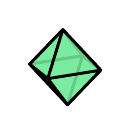 % polymake for julian
% Sun Jul  8 17:40:13 2018
% unnamed

\begin{tikzpicture}[x  = {(0.9cm,-0.076cm)},
                    y  = {(-0.06cm,0.95cm)},
                    z  = {(-0.44cm,-0.29cm)},
                    scale = 0.5,
                    color = {lightgray}]


  % DEF POINTS
  \coordinate (v0_unnamed__1) at (1, 0, 0);
  \coordinate (v1_unnamed__1) at (0, 1, 0);
  \coordinate (v2_unnamed__1) at (0, 0, 1);
  \coordinate (v3_unnamed__1) at (0, 0, -1);
  \coordinate (v4_unnamed__1) at (0, -1, 0);
  \coordinate (v5_unnamed__1) at (-1, 0, 0);


  % EDGES STYLE
  \definecolor{edgecolor_unnamed__1}{rgb}{ 0,0,0 }
  \tikzstyle{facestyle_unnamed__1} = [fill=none, fill opacity=0.85, preaction={draw=white, line cap=round, line width=1.5 pt}, draw=edgecolor_unnamed__1, line width=1 pt, line cap=round, line join=round]


  % FACES and EDGES and POINTS in the right order
  \draw[facestyle_unnamed__1] (v0_unnamed__1) -- (v3_unnamed__1) -- (v1_unnamed__1) -- (v0_unnamed__1) -- cycle;
  \draw[facestyle_unnamed__1] (v0_unnamed__1) -- (v4_unnamed__1) -- (v3_unnamed__1) -- (v0_unnamed__1) -- cycle;
  \draw[facestyle_unnamed__1] (v5_unnamed__1) -- (v1_unnamed__1) -- (v3_unnamed__1) -- (v5_unnamed__1) -- cycle;
  \draw[facestyle_unnamed__1] (v3_unnamed__1) -- (v4_unnamed__1) -- (v5_unnamed__1) -- (v3_unnamed__1) -- cycle;


  %POINTS


  %FACETS
  \draw[facestyle_unnamed__1] (v5_unnamed__1) -- (v4_unnamed__1) -- (v2_unnamed__1) -- (v5_unnamed__1) -- cycle;
  \draw[facestyle_unnamed__1] (v5_unnamed__1) -- (v2_unnamed__1) -- (v1_unnamed__1) -- (v5_unnamed__1) -- cycle;


  %POINTS


  %FACETS
  \draw[facestyle_unnamed__1] (v2_unnamed__1) -- (v4_unnamed__1) -- (v0_unnamed__1) -- (v2_unnamed__1) -- cycle;


  %POINTS


  %FACETS
  \draw[facestyle_unnamed__1] (v2_unnamed__1) -- (v0_unnamed__1) -- (v1_unnamed__1) -- (v2_unnamed__1) -- cycle;


  %POINTS


  %FACETS

  % DEF POINTS
  \coordinate (v0_unnamed__2) at (1, 0, 0);
  \coordinate (v1_unnamed__2) at (0, 1, 0);
  \coordinate (v2_unnamed__2) at (0, 0, 1);
  \coordinate (v3_unnamed__2) at (0, 0, -1);
  \coordinate (v4_unnamed__2) at (0, -1, 0);
  \coordinate (v5_unnamed__2) at (-1, 0, 0);


  % EDGES STYLE
  \definecolor{edgecolor_unnamed__2}{rgb}{ 0,0,0 }

  % FACES STYLE
  \definecolor{facetcolor_unnamed__2}{rgb}{ 0.467,0.925,0.62 }

  \tikzstyle{facestyle_unnamed__2} = [fill=facetcolor_unnamed__2, fill opacity=0.85, draw=edgecolor_unnamed__2, line width=1 pt, line cap=round, line join=round]


  % FACES and EDGES and POINTS in the right order
  \draw[facestyle_unnamed__2] (v0_unnamed__2) -- (v3_unnamed__2) -- (v1_unnamed__2) -- (v0_unnamed__2) -- cycle;
  \draw[facestyle_unnamed__2] (v0_unnamed__2) -- (v4_unnamed__2) -- (v3_unnamed__2) -- (v0_unnamed__2) -- cycle;
  \draw[facestyle_unnamed__2] (v5_unnamed__2) -- (v1_unnamed__2) -- (v3_unnamed__2) -- (v5_unnamed__2) -- cycle;
  \draw[facestyle_unnamed__2] (v3_unnamed__2) -- (v4_unnamed__2) -- (v5_unnamed__2) -- (v3_unnamed__2) -- cycle;


  %POINTS


  %FACETS
  \draw[facestyle_unnamed__2] (v5_unnamed__2) -- (v4_unnamed__2) -- (v2_unnamed__2) -- (v5_unnamed__2) -- cycle;
  \draw[facestyle_unnamed__2] (v5_unnamed__2) -- (v2_unnamed__2) -- (v1_unnamed__2) -- (v5_unnamed__2) -- cycle;


  %POINTS


  %FACETS
  \draw[facestyle_unnamed__2] (v2_unnamed__2) -- (v4_unnamed__2) -- (v0_unnamed__2) -- (v2_unnamed__2) -- cycle;


  %POINTS


  %FACETS
  \draw[facestyle_unnamed__2] (v2_unnamed__2) -- (v0_unnamed__2) -- (v1_unnamed__2) -- (v2_unnamed__2) -- cycle;


  %POINTS


  %FACETS

\end{tikzpicture}
